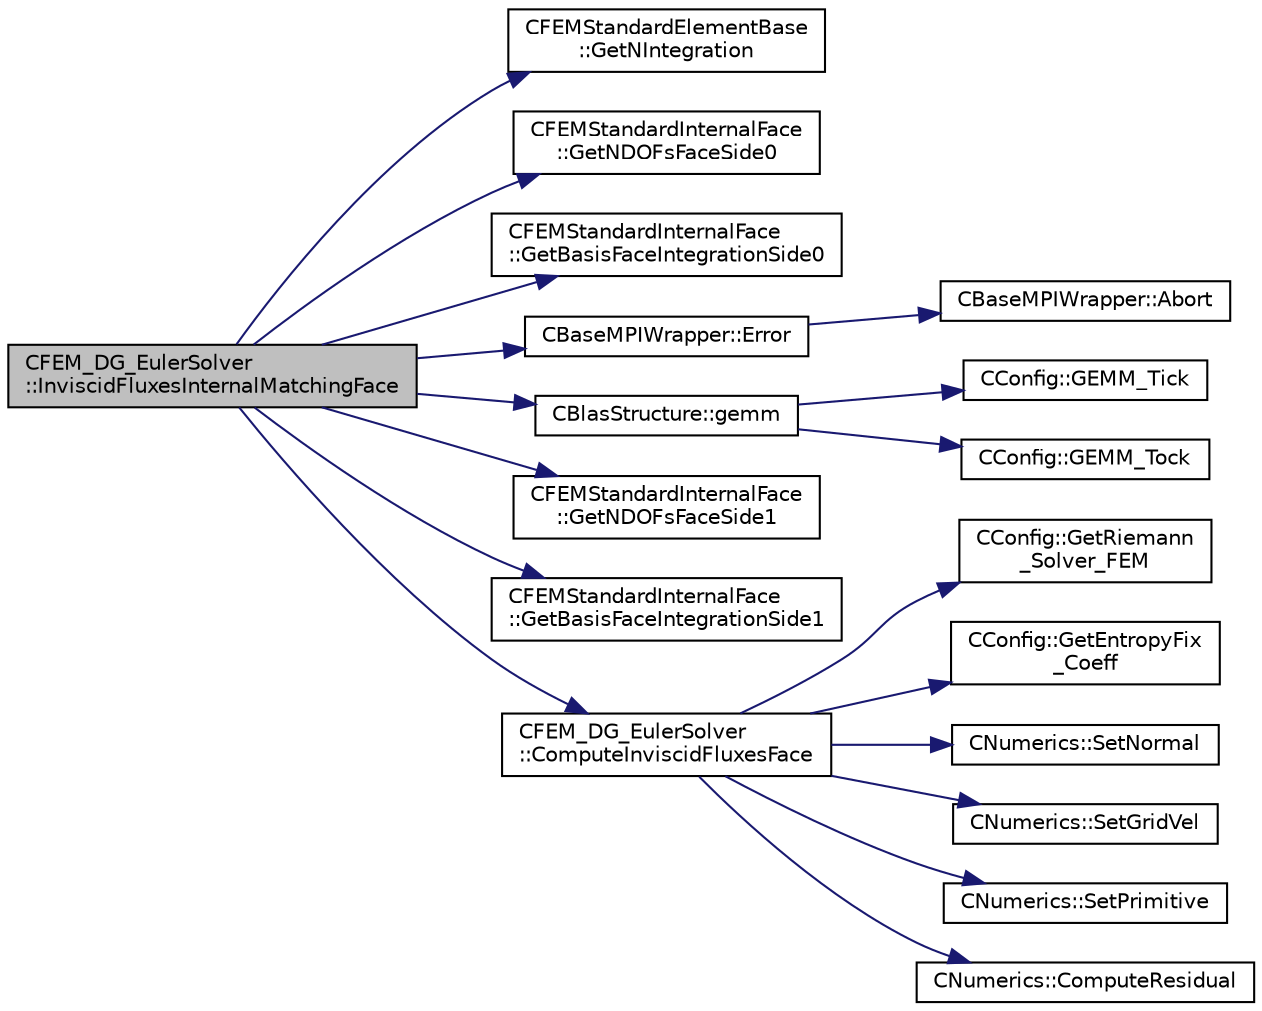 digraph "CFEM_DG_EulerSolver::InviscidFluxesInternalMatchingFace"
{
  edge [fontname="Helvetica",fontsize="10",labelfontname="Helvetica",labelfontsize="10"];
  node [fontname="Helvetica",fontsize="10",shape=record];
  rankdir="LR";
  Node1235 [label="CFEM_DG_EulerSolver\l::InviscidFluxesInternalMatchingFace",height=0.2,width=0.4,color="black", fillcolor="grey75", style="filled", fontcolor="black"];
  Node1235 -> Node1236 [color="midnightblue",fontsize="10",style="solid",fontname="Helvetica"];
  Node1236 [label="CFEMStandardElementBase\l::GetNIntegration",height=0.2,width=0.4,color="black", fillcolor="white", style="filled",URL="$class_c_f_e_m_standard_element_base.html#aa5ad06a05a1d7b66bccca65521168a3b",tooltip="Function, which makes available the number of integration points for this standard element..."];
  Node1235 -> Node1237 [color="midnightblue",fontsize="10",style="solid",fontname="Helvetica"];
  Node1237 [label="CFEMStandardInternalFace\l::GetNDOFsFaceSide0",height=0.2,width=0.4,color="black", fillcolor="white", style="filled",URL="$class_c_f_e_m_standard_internal_face.html#acd4208ae47226c5917479d6a232b7584",tooltip="Function, which makes available the number of DOFs on side 0 of the face. "];
  Node1235 -> Node1238 [color="midnightblue",fontsize="10",style="solid",fontname="Helvetica"];
  Node1238 [label="CFEMStandardInternalFace\l::GetBasisFaceIntegrationSide0",height=0.2,width=0.4,color="black", fillcolor="white", style="filled",URL="$class_c_f_e_m_standard_internal_face.html#a606c7cbb5727b4c2750c6449f4349492",tooltip="Function, which makes available the face basis functions of side 0 in the integration points..."];
  Node1235 -> Node1239 [color="midnightblue",fontsize="10",style="solid",fontname="Helvetica"];
  Node1239 [label="CBaseMPIWrapper::Error",height=0.2,width=0.4,color="black", fillcolor="white", style="filled",URL="$class_c_base_m_p_i_wrapper.html#a04457c47629bda56704e6a8804833eeb"];
  Node1239 -> Node1240 [color="midnightblue",fontsize="10",style="solid",fontname="Helvetica"];
  Node1240 [label="CBaseMPIWrapper::Abort",height=0.2,width=0.4,color="black", fillcolor="white", style="filled",URL="$class_c_base_m_p_i_wrapper.html#a21ef5681e2acb532d345e9bab173ef07"];
  Node1235 -> Node1241 [color="midnightblue",fontsize="10",style="solid",fontname="Helvetica"];
  Node1241 [label="CBlasStructure::gemm",height=0.2,width=0.4,color="black", fillcolor="white", style="filled",URL="$class_c_blas_structure.html#a40a585307895af828a7f51cd0ccbf81d",tooltip="Function, which carries out a dense matrix product. It is a limited version of the BLAS gemm function..."];
  Node1241 -> Node1242 [color="midnightblue",fontsize="10",style="solid",fontname="Helvetica"];
  Node1242 [label="CConfig::GEMM_Tick",height=0.2,width=0.4,color="black", fillcolor="white", style="filled",URL="$class_c_config.html#a2628e094b67a6d5cb410710aa00fa69b",tooltip="Start the timer for profiling subroutines. "];
  Node1241 -> Node1243 [color="midnightblue",fontsize="10",style="solid",fontname="Helvetica"];
  Node1243 [label="CConfig::GEMM_Tock",height=0.2,width=0.4,color="black", fillcolor="white", style="filled",URL="$class_c_config.html#ae8d24548bd977c6a76e06ed9814418bb",tooltip="Stop the timer for the GEMM profiling and store results. "];
  Node1235 -> Node1244 [color="midnightblue",fontsize="10",style="solid",fontname="Helvetica"];
  Node1244 [label="CFEMStandardInternalFace\l::GetNDOFsFaceSide1",height=0.2,width=0.4,color="black", fillcolor="white", style="filled",URL="$class_c_f_e_m_standard_internal_face.html#a0e3ff97b8c11ca92ede562565eec7041",tooltip="Function, which makes available the number of DOFs on side 1 of the face. "];
  Node1235 -> Node1245 [color="midnightblue",fontsize="10",style="solid",fontname="Helvetica"];
  Node1245 [label="CFEMStandardInternalFace\l::GetBasisFaceIntegrationSide1",height=0.2,width=0.4,color="black", fillcolor="white", style="filled",URL="$class_c_f_e_m_standard_internal_face.html#a8c3ca9c06c4b57b2a946cb0a32be0e1e",tooltip="Function, which makes available the face basis functions of side 1 in the integration points..."];
  Node1235 -> Node1246 [color="midnightblue",fontsize="10",style="solid",fontname="Helvetica"];
  Node1246 [label="CFEM_DG_EulerSolver\l::ComputeInviscidFluxesFace",height=0.2,width=0.4,color="black", fillcolor="white", style="filled",URL="$class_c_f_e_m___d_g___euler_solver.html#a4851d39829e12202592d85c36ea36489",tooltip="Function, which computes the inviscid fluxes in face points. "];
  Node1246 -> Node1247 [color="midnightblue",fontsize="10",style="solid",fontname="Helvetica"];
  Node1247 [label="CConfig::GetRiemann\l_Solver_FEM",height=0.2,width=0.4,color="black", fillcolor="white", style="filled",URL="$class_c_config.html#ac5d613463ef0d7b01e66c4e33f586afb",tooltip="Get the kind of Riemann solver for the DG method (FEM flow solver). "];
  Node1246 -> Node1248 [color="midnightblue",fontsize="10",style="solid",fontname="Helvetica"];
  Node1248 [label="CConfig::GetEntropyFix\l_Coeff",height=0.2,width=0.4,color="black", fillcolor="white", style="filled",URL="$class_c_config.html#a0f7ace5ebf01fd50bcadab8b50b897c8",tooltip="Get the entropy fix. "];
  Node1246 -> Node1249 [color="midnightblue",fontsize="10",style="solid",fontname="Helvetica"];
  Node1249 [label="CNumerics::SetNormal",height=0.2,width=0.4,color="black", fillcolor="white", style="filled",URL="$class_c_numerics.html#a41903d97957f351cd9ee63ca404985b1",tooltip="Set the value of the normal vector to the face between two points. "];
  Node1246 -> Node1250 [color="midnightblue",fontsize="10",style="solid",fontname="Helvetica"];
  Node1250 [label="CNumerics::SetGridVel",height=0.2,width=0.4,color="black", fillcolor="white", style="filled",URL="$class_c_numerics.html#ae15b9e4ad2008444365109c434e24207",tooltip="Set the velocity of the computational grid. "];
  Node1246 -> Node1251 [color="midnightblue",fontsize="10",style="solid",fontname="Helvetica"];
  Node1251 [label="CNumerics::SetPrimitive",height=0.2,width=0.4,color="black", fillcolor="white", style="filled",URL="$class_c_numerics.html#af72b17d397adf09beed2e99e2daf895c",tooltip="Set the value of the primitive variables. "];
  Node1246 -> Node1252 [color="midnightblue",fontsize="10",style="solid",fontname="Helvetica"];
  Node1252 [label="CNumerics::ComputeResidual",height=0.2,width=0.4,color="black", fillcolor="white", style="filled",URL="$class_c_numerics.html#abe734316e0047f463f059fd77a281958",tooltip="Compute the numerical residual. "];
}
